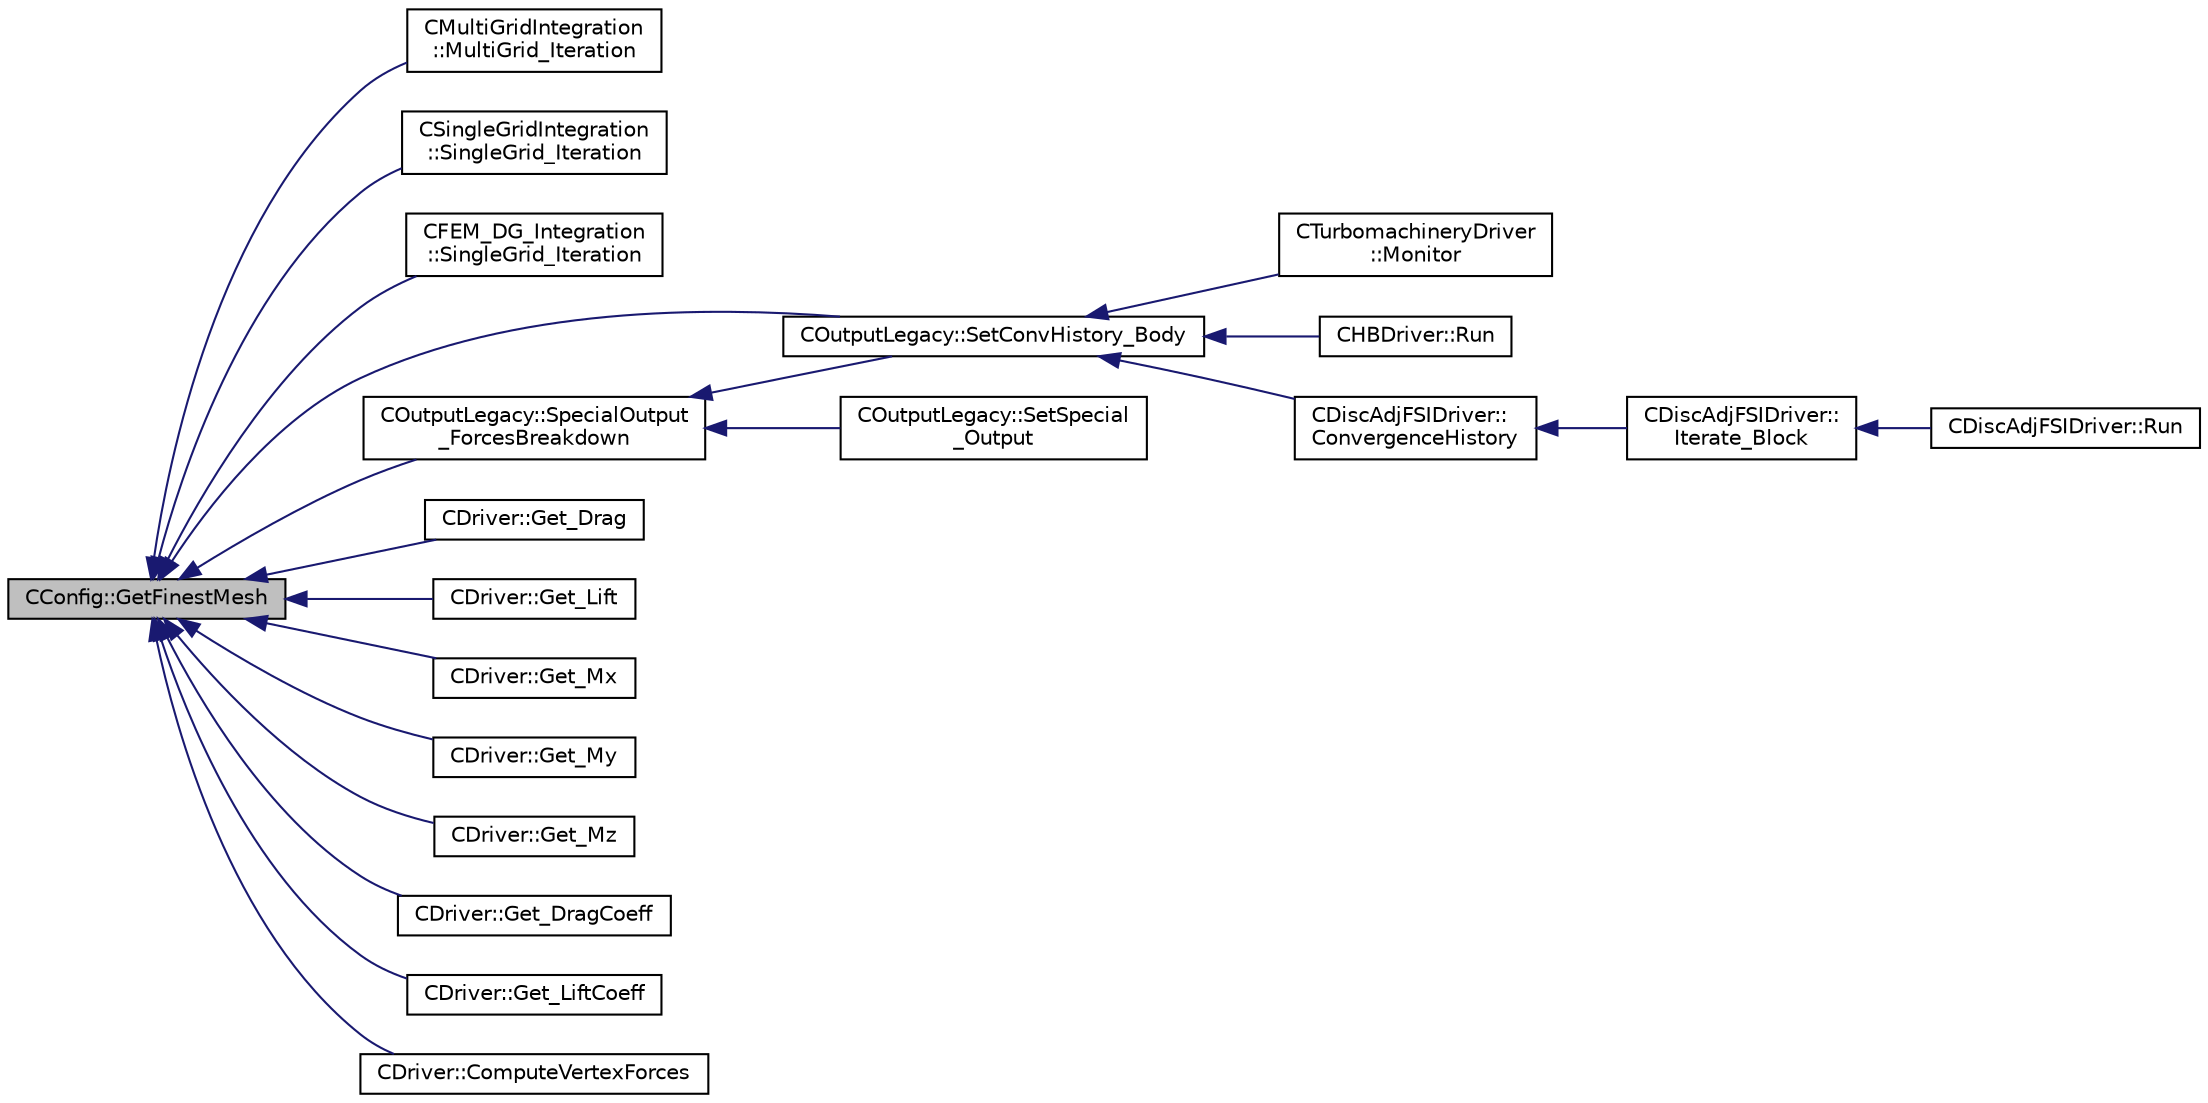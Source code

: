 digraph "CConfig::GetFinestMesh"
{
  edge [fontname="Helvetica",fontsize="10",labelfontname="Helvetica",labelfontsize="10"];
  node [fontname="Helvetica",fontsize="10",shape=record];
  rankdir="LR";
  Node3187 [label="CConfig::GetFinestMesh",height=0.2,width=0.4,color="black", fillcolor="grey75", style="filled", fontcolor="black"];
  Node3187 -> Node3188 [dir="back",color="midnightblue",fontsize="10",style="solid",fontname="Helvetica"];
  Node3188 [label="CMultiGridIntegration\l::MultiGrid_Iteration",height=0.2,width=0.4,color="black", fillcolor="white", style="filled",URL="$class_c_multi_grid_integration.html#af0b4014222a37402257b735d2ca32a81",tooltip="This subroutine calls the MultiGrid_Cycle and also prepare the multigrid levels and the monitoring..."];
  Node3187 -> Node3189 [dir="back",color="midnightblue",fontsize="10",style="solid",fontname="Helvetica"];
  Node3189 [label="CSingleGridIntegration\l::SingleGrid_Iteration",height=0.2,width=0.4,color="black", fillcolor="white", style="filled",URL="$class_c_single_grid_integration.html#a0f1aacf74dd7f72e9459f9631d9030ad",tooltip="Do the numerical integration (implicit) of the turbulence solver. "];
  Node3187 -> Node3190 [dir="back",color="midnightblue",fontsize="10",style="solid",fontname="Helvetica"];
  Node3190 [label="CFEM_DG_Integration\l::SingleGrid_Iteration",height=0.2,width=0.4,color="black", fillcolor="white", style="filled",URL="$class_c_f_e_m___d_g___integration.html#a257b5aa24534c1864ea47c069edf1f1d",tooltip="Do the numerical integration (implicit) of the turbulence solver. "];
  Node3187 -> Node3191 [dir="back",color="midnightblue",fontsize="10",style="solid",fontname="Helvetica"];
  Node3191 [label="COutputLegacy::SetConvHistory_Body",height=0.2,width=0.4,color="black", fillcolor="white", style="filled",URL="$class_c_output_legacy.html#a217cc0d778a3828499189a9debee47c6",tooltip="Write the history file and the convergence on the screen for serial computations. ..."];
  Node3191 -> Node3192 [dir="back",color="midnightblue",fontsize="10",style="solid",fontname="Helvetica"];
  Node3192 [label="CTurbomachineryDriver\l::Monitor",height=0.2,width=0.4,color="black", fillcolor="white", style="filled",URL="$class_c_turbomachinery_driver.html#a41d7b50bbacef68eb5436293ebb2da4f",tooltip="Monitor the computation. "];
  Node3191 -> Node3193 [dir="back",color="midnightblue",fontsize="10",style="solid",fontname="Helvetica"];
  Node3193 [label="CHBDriver::Run",height=0.2,width=0.4,color="black", fillcolor="white", style="filled",URL="$class_c_h_b_driver.html#a98c0448a8e0404845ee54e25b62eaea9",tooltip="Run a single iteration of a Harmonic Balance problem. "];
  Node3191 -> Node3194 [dir="back",color="midnightblue",fontsize="10",style="solid",fontname="Helvetica"];
  Node3194 [label="CDiscAdjFSIDriver::\lConvergenceHistory",height=0.2,width=0.4,color="black", fillcolor="white", style="filled",URL="$class_c_disc_adj_f_s_i_driver.html#a139dfa2442613879f2b15f28a09c2bd5",tooltip="Output the convergence history. "];
  Node3194 -> Node3195 [dir="back",color="midnightblue",fontsize="10",style="solid",fontname="Helvetica"];
  Node3195 [label="CDiscAdjFSIDriver::\lIterate_Block",height=0.2,width=0.4,color="black", fillcolor="white", style="filled",URL="$class_c_disc_adj_f_s_i_driver.html#a84949f139fa795b7d34d6ff77e82eb5c",tooltip="Iterate a certain block for adjoint FSI - may be the whole set of variables or independent and subite..."];
  Node3195 -> Node3196 [dir="back",color="midnightblue",fontsize="10",style="solid",fontname="Helvetica"];
  Node3196 [label="CDiscAdjFSIDriver::Run",height=0.2,width=0.4,color="black", fillcolor="white", style="filled",URL="$class_c_disc_adj_f_s_i_driver.html#a2e965d6e9c4dcfc296077cae225cab21",tooltip="Run a Discrete Adjoint iteration for the FSI problem. "];
  Node3187 -> Node3197 [dir="back",color="midnightblue",fontsize="10",style="solid",fontname="Helvetica"];
  Node3197 [label="COutputLegacy::SpecialOutput\l_ForcesBreakdown",height=0.2,width=0.4,color="black", fillcolor="white", style="filled",URL="$class_c_output_legacy.html#ab1ca98c0c4b16e9b75f06744e10d47c8",tooltip="Write the history file and the convergence on the screen for serial computations. ..."];
  Node3197 -> Node3191 [dir="back",color="midnightblue",fontsize="10",style="solid",fontname="Helvetica"];
  Node3197 -> Node3198 [dir="back",color="midnightblue",fontsize="10",style="solid",fontname="Helvetica"];
  Node3198 [label="COutputLegacy::SetSpecial\l_Output",height=0.2,width=0.4,color="black", fillcolor="white", style="filled",URL="$class_c_output_legacy.html#ab087aa06a268f2a2b96ead0cd32c0c41",tooltip="Writes the special output files. "];
  Node3187 -> Node3199 [dir="back",color="midnightblue",fontsize="10",style="solid",fontname="Helvetica"];
  Node3199 [label="CDriver::Get_Drag",height=0.2,width=0.4,color="black", fillcolor="white", style="filled",URL="$class_c_driver.html#a47467161d5f4b2ea89645e60906b11cd",tooltip="Get the total drag. "];
  Node3187 -> Node3200 [dir="back",color="midnightblue",fontsize="10",style="solid",fontname="Helvetica"];
  Node3200 [label="CDriver::Get_Lift",height=0.2,width=0.4,color="black", fillcolor="white", style="filled",URL="$class_c_driver.html#a294d3b715e5a1a34207fbb7a99102727",tooltip="Get the total lift. "];
  Node3187 -> Node3201 [dir="back",color="midnightblue",fontsize="10",style="solid",fontname="Helvetica"];
  Node3201 [label="CDriver::Get_Mx",height=0.2,width=0.4,color="black", fillcolor="white", style="filled",URL="$class_c_driver.html#afffda404935ed0add75008464fab4998",tooltip="Get the total x moment. "];
  Node3187 -> Node3202 [dir="back",color="midnightblue",fontsize="10",style="solid",fontname="Helvetica"];
  Node3202 [label="CDriver::Get_My",height=0.2,width=0.4,color="black", fillcolor="white", style="filled",URL="$class_c_driver.html#a92e604bd39de46506a73e68971cea9f6",tooltip="Get the total y moment. "];
  Node3187 -> Node3203 [dir="back",color="midnightblue",fontsize="10",style="solid",fontname="Helvetica"];
  Node3203 [label="CDriver::Get_Mz",height=0.2,width=0.4,color="black", fillcolor="white", style="filled",URL="$class_c_driver.html#ad5e35a634f8c4eb2e6da44dce969d238",tooltip="Get the total z moment. "];
  Node3187 -> Node3204 [dir="back",color="midnightblue",fontsize="10",style="solid",fontname="Helvetica"];
  Node3204 [label="CDriver::Get_DragCoeff",height=0.2,width=0.4,color="black", fillcolor="white", style="filled",URL="$class_c_driver.html#a79a992f0642d991c42528d0097966c64",tooltip="Get the total drag coefficient. "];
  Node3187 -> Node3205 [dir="back",color="midnightblue",fontsize="10",style="solid",fontname="Helvetica"];
  Node3205 [label="CDriver::Get_LiftCoeff",height=0.2,width=0.4,color="black", fillcolor="white", style="filled",URL="$class_c_driver.html#a226650deba324085249292c8ee1ecb83",tooltip="Get the total lift coefficient. "];
  Node3187 -> Node3206 [dir="back",color="midnightblue",fontsize="10",style="solid",fontname="Helvetica"];
  Node3206 [label="CDriver::ComputeVertexForces",height=0.2,width=0.4,color="black", fillcolor="white", style="filled",URL="$class_c_driver.html#a062981b2eee546849e09f0057042c1a3",tooltip="Compute the total force (pressure and shear stress) at a vertex on a specified marker (3 components)..."];
}
